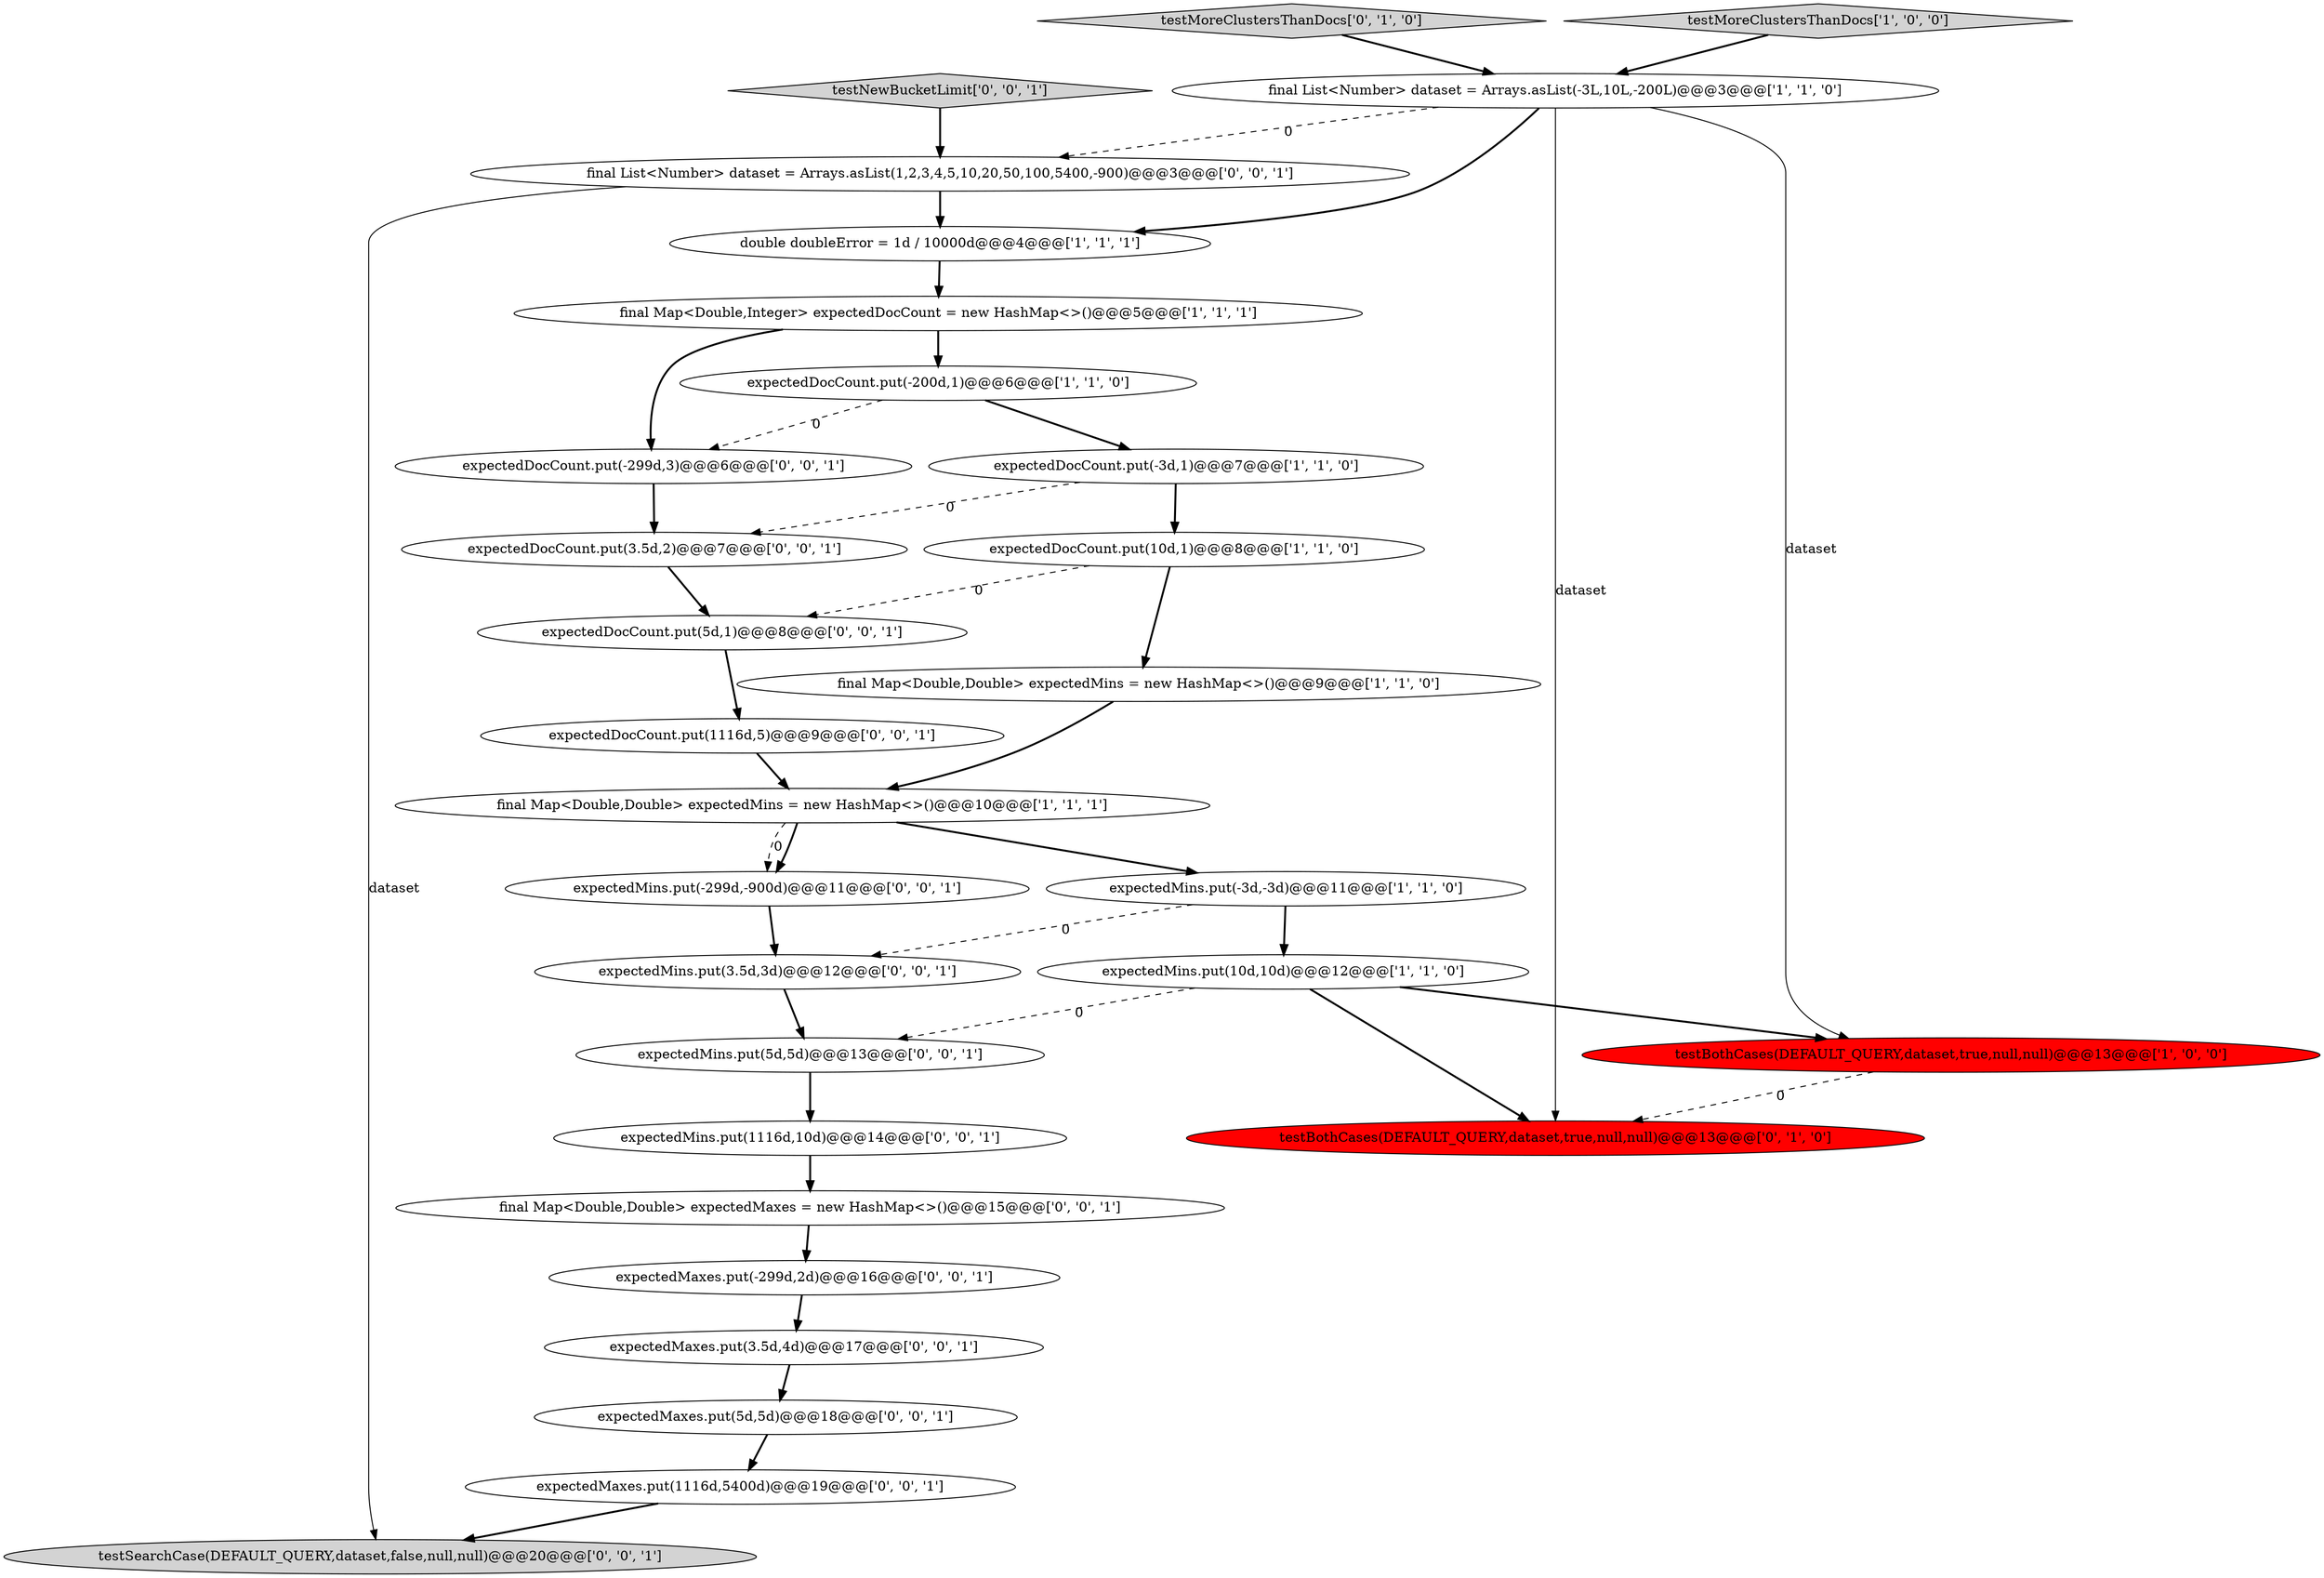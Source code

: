 digraph {
11 [style = filled, label = "final Map<Double,Double> expectedMins = new HashMap<>()@@@10@@@['1', '1', '1']", fillcolor = white, shape = ellipse image = "AAA0AAABBB1BBB"];
14 [style = filled, label = "expectedDocCount.put(5d,1)@@@8@@@['0', '0', '1']", fillcolor = white, shape = ellipse image = "AAA0AAABBB3BBB"];
26 [style = filled, label = "expectedMaxes.put(-299d,2d)@@@16@@@['0', '0', '1']", fillcolor = white, shape = ellipse image = "AAA0AAABBB3BBB"];
21 [style = filled, label = "expectedMins.put(3.5d,3d)@@@12@@@['0', '0', '1']", fillcolor = white, shape = ellipse image = "AAA0AAABBB3BBB"];
12 [style = filled, label = "testBothCases(DEFAULT_QUERY,dataset,true,null,null)@@@13@@@['0', '1', '0']", fillcolor = red, shape = ellipse image = "AAA1AAABBB2BBB"];
25 [style = filled, label = "testSearchCase(DEFAULT_QUERY,dataset,false,null,null)@@@20@@@['0', '0', '1']", fillcolor = lightgray, shape = ellipse image = "AAA0AAABBB3BBB"];
27 [style = filled, label = "expectedMins.put(5d,5d)@@@13@@@['0', '0', '1']", fillcolor = white, shape = ellipse image = "AAA0AAABBB3BBB"];
6 [style = filled, label = "expectedDocCount.put(10d,1)@@@8@@@['1', '1', '0']", fillcolor = white, shape = ellipse image = "AAA0AAABBB1BBB"];
15 [style = filled, label = "testNewBucketLimit['0', '0', '1']", fillcolor = lightgray, shape = diamond image = "AAA0AAABBB3BBB"];
4 [style = filled, label = "final Map<Double,Double> expectedMins = new HashMap<>()@@@9@@@['1', '1', '0']", fillcolor = white, shape = ellipse image = "AAA0AAABBB1BBB"];
16 [style = filled, label = "expectedDocCount.put(3.5d,2)@@@7@@@['0', '0', '1']", fillcolor = white, shape = ellipse image = "AAA0AAABBB3BBB"];
7 [style = filled, label = "expectedMins.put(10d,10d)@@@12@@@['1', '1', '0']", fillcolor = white, shape = ellipse image = "AAA0AAABBB1BBB"];
13 [style = filled, label = "testMoreClustersThanDocs['0', '1', '0']", fillcolor = lightgray, shape = diamond image = "AAA0AAABBB2BBB"];
17 [style = filled, label = "expectedMaxes.put(5d,5d)@@@18@@@['0', '0', '1']", fillcolor = white, shape = ellipse image = "AAA0AAABBB3BBB"];
28 [style = filled, label = "expectedMaxes.put(1116d,5400d)@@@19@@@['0', '0', '1']", fillcolor = white, shape = ellipse image = "AAA0AAABBB3BBB"];
20 [style = filled, label = "expectedDocCount.put(-299d,3)@@@6@@@['0', '0', '1']", fillcolor = white, shape = ellipse image = "AAA0AAABBB3BBB"];
18 [style = filled, label = "expectedMins.put(-299d,-900d)@@@11@@@['0', '0', '1']", fillcolor = white, shape = ellipse image = "AAA0AAABBB3BBB"];
10 [style = filled, label = "final List<Number> dataset = Arrays.asList(-3L,10L,-200L)@@@3@@@['1', '1', '0']", fillcolor = white, shape = ellipse image = "AAA0AAABBB1BBB"];
3 [style = filled, label = "double doubleError = 1d / 10000d@@@4@@@['1', '1', '1']", fillcolor = white, shape = ellipse image = "AAA0AAABBB1BBB"];
23 [style = filled, label = "final List<Number> dataset = Arrays.asList(1,2,3,4,5,10,20,50,100,5400,-900)@@@3@@@['0', '0', '1']", fillcolor = white, shape = ellipse image = "AAA0AAABBB3BBB"];
9 [style = filled, label = "expectedDocCount.put(-3d,1)@@@7@@@['1', '1', '0']", fillcolor = white, shape = ellipse image = "AAA0AAABBB1BBB"];
5 [style = filled, label = "testMoreClustersThanDocs['1', '0', '0']", fillcolor = lightgray, shape = diamond image = "AAA0AAABBB1BBB"];
24 [style = filled, label = "final Map<Double,Double> expectedMaxes = new HashMap<>()@@@15@@@['0', '0', '1']", fillcolor = white, shape = ellipse image = "AAA0AAABBB3BBB"];
1 [style = filled, label = "final Map<Double,Integer> expectedDocCount = new HashMap<>()@@@5@@@['1', '1', '1']", fillcolor = white, shape = ellipse image = "AAA0AAABBB1BBB"];
0 [style = filled, label = "testBothCases(DEFAULT_QUERY,dataset,true,null,null)@@@13@@@['1', '0', '0']", fillcolor = red, shape = ellipse image = "AAA1AAABBB1BBB"];
8 [style = filled, label = "expectedDocCount.put(-200d,1)@@@6@@@['1', '1', '0']", fillcolor = white, shape = ellipse image = "AAA0AAABBB1BBB"];
22 [style = filled, label = "expectedMaxes.put(3.5d,4d)@@@17@@@['0', '0', '1']", fillcolor = white, shape = ellipse image = "AAA0AAABBB3BBB"];
19 [style = filled, label = "expectedMins.put(1116d,10d)@@@14@@@['0', '0', '1']", fillcolor = white, shape = ellipse image = "AAA0AAABBB3BBB"];
2 [style = filled, label = "expectedMins.put(-3d,-3d)@@@11@@@['1', '1', '0']", fillcolor = white, shape = ellipse image = "AAA0AAABBB1BBB"];
29 [style = filled, label = "expectedDocCount.put(1116d,5)@@@9@@@['0', '0', '1']", fillcolor = white, shape = ellipse image = "AAA0AAABBB3BBB"];
13->10 [style = bold, label=""];
5->10 [style = bold, label=""];
15->23 [style = bold, label=""];
23->25 [style = solid, label="dataset"];
9->16 [style = dashed, label="0"];
1->8 [style = bold, label=""];
3->1 [style = bold, label=""];
21->27 [style = bold, label=""];
7->12 [style = bold, label=""];
8->20 [style = dashed, label="0"];
1->20 [style = bold, label=""];
10->3 [style = bold, label=""];
7->0 [style = bold, label=""];
23->3 [style = bold, label=""];
0->12 [style = dashed, label="0"];
6->14 [style = dashed, label="0"];
10->0 [style = solid, label="dataset"];
11->2 [style = bold, label=""];
11->18 [style = bold, label=""];
26->22 [style = bold, label=""];
9->6 [style = bold, label=""];
19->24 [style = bold, label=""];
7->27 [style = dashed, label="0"];
6->4 [style = bold, label=""];
24->26 [style = bold, label=""];
17->28 [style = bold, label=""];
20->16 [style = bold, label=""];
10->12 [style = solid, label="dataset"];
2->21 [style = dashed, label="0"];
11->18 [style = dashed, label="0"];
8->9 [style = bold, label=""];
14->29 [style = bold, label=""];
22->17 [style = bold, label=""];
28->25 [style = bold, label=""];
16->14 [style = bold, label=""];
27->19 [style = bold, label=""];
2->7 [style = bold, label=""];
18->21 [style = bold, label=""];
4->11 [style = bold, label=""];
10->23 [style = dashed, label="0"];
29->11 [style = bold, label=""];
}
